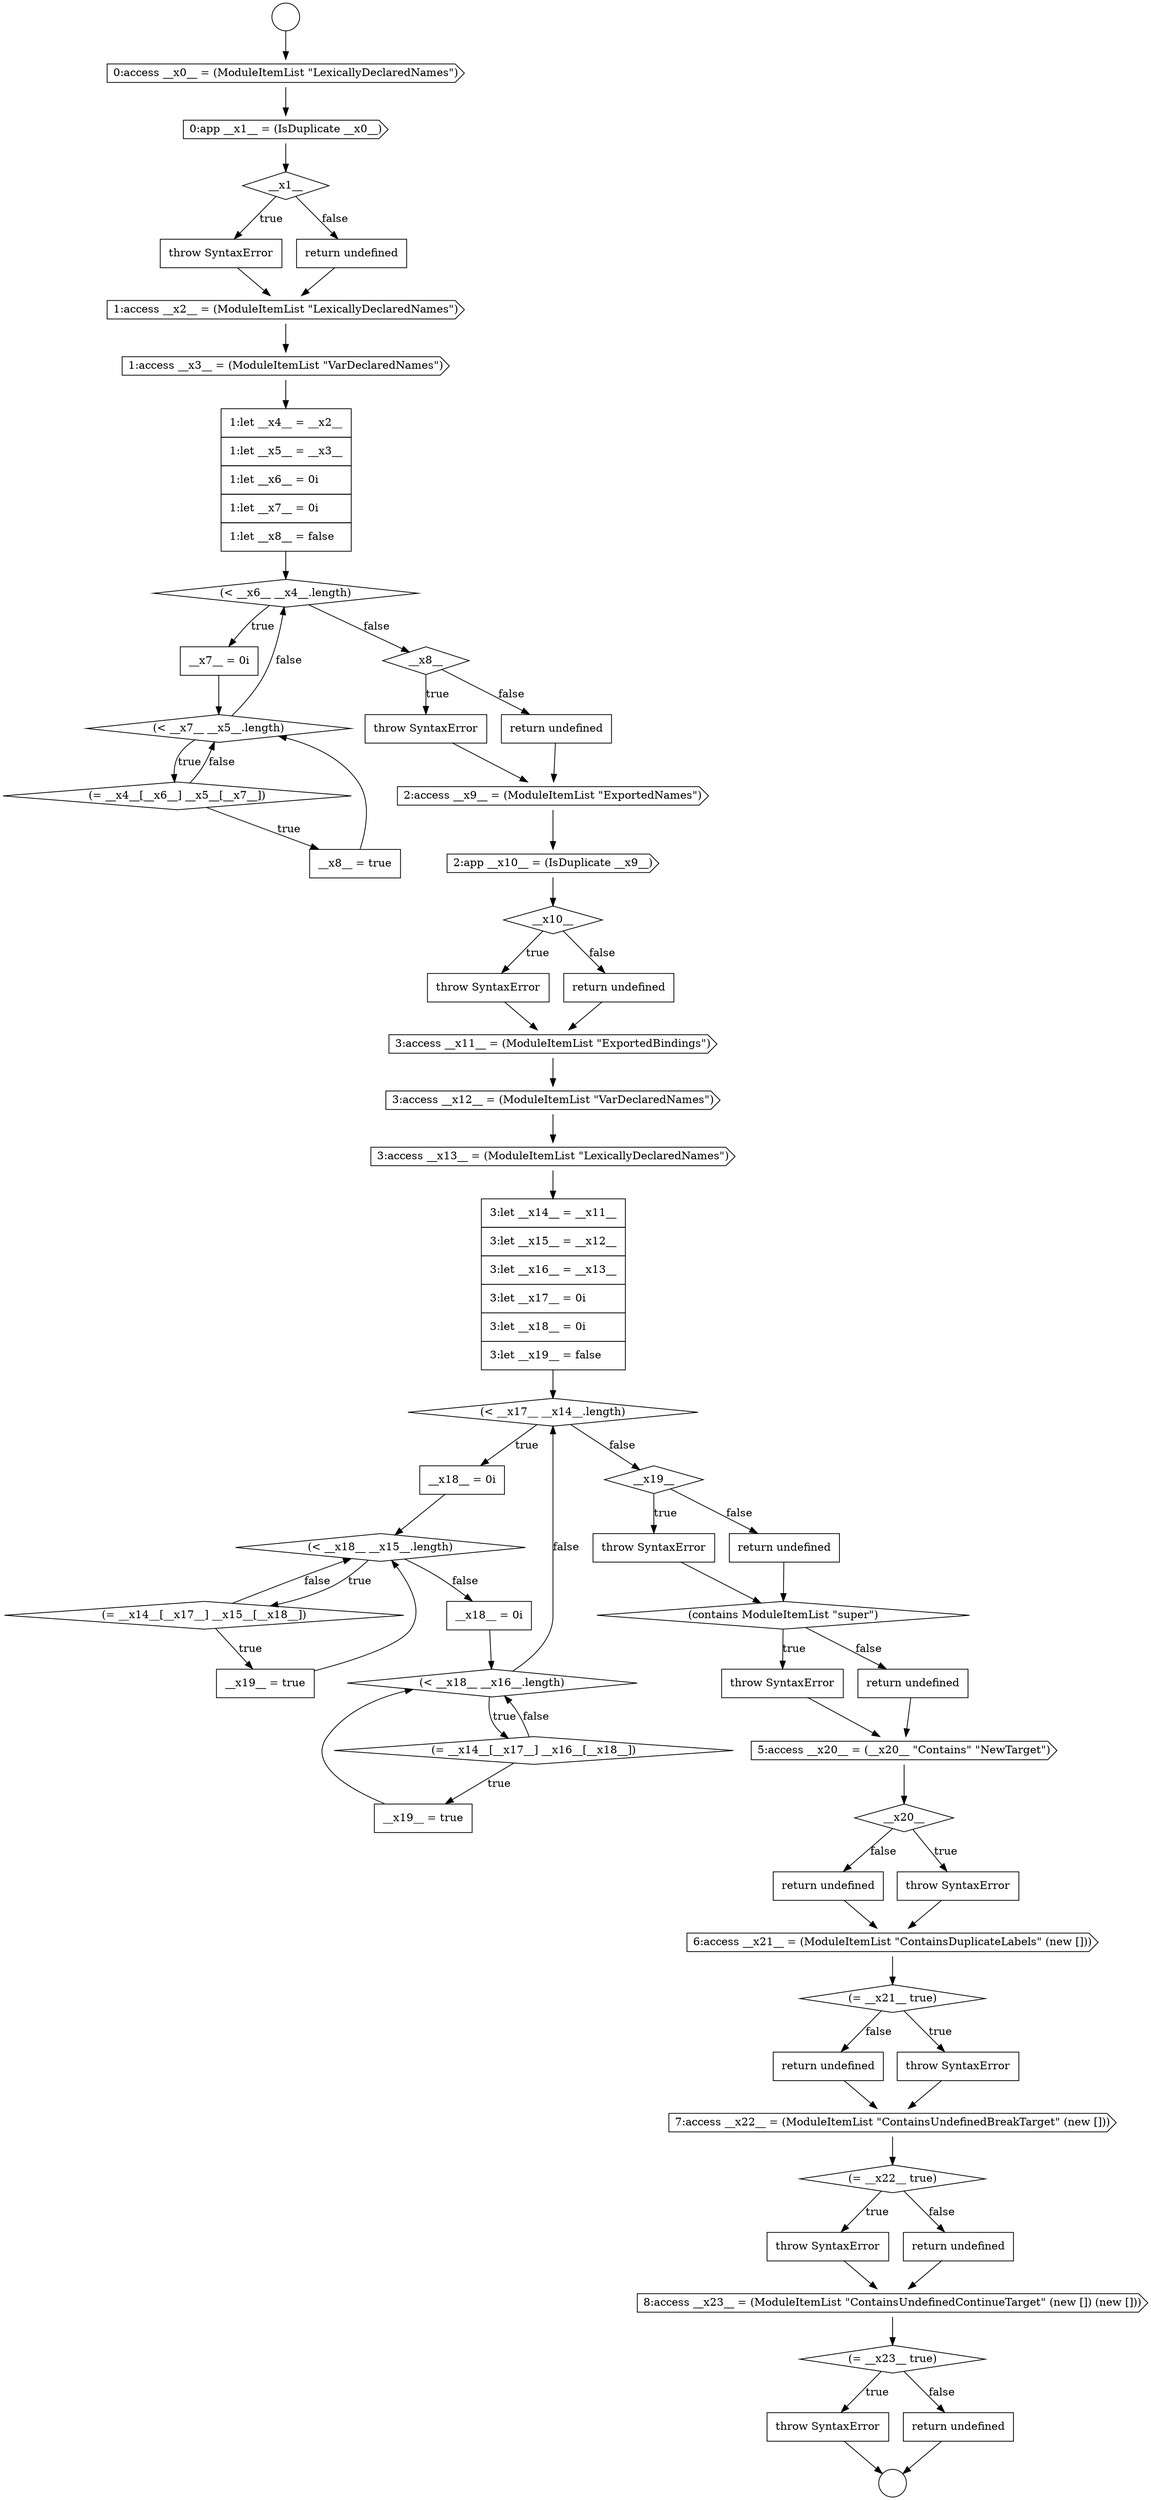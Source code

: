 digraph {
  node19374 [shape=cds, label=<<font color="black">2:access __x9__ = (ModuleItemList &quot;ExportedNames&quot;)</font>> color="black" fillcolor="white" style=filled]
  node19366 [shape=diamond, label=<<font color="black">(&lt; __x6__ __x4__.length)</font>> color="black" fillcolor="white" style=filled]
  node19376 [shape=diamond, label=<<font color="black">__x10__</font>> color="black" fillcolor="white" style=filled]
  node19377 [shape=none, margin=0, label=<<font color="black">
    <table border="0" cellborder="1" cellspacing="0" cellpadding="10">
      <tr><td align="left">throw SyntaxError</td></tr>
    </table>
  </font>> color="black" fillcolor="white" style=filled]
  node19397 [shape=none, margin=0, label=<<font color="black">
    <table border="0" cellborder="1" cellspacing="0" cellpadding="10">
      <tr><td align="left">return undefined</td></tr>
    </table>
  </font>> color="black" fillcolor="white" style=filled]
  node19363 [shape=cds, label=<<font color="black">1:access __x2__ = (ModuleItemList &quot;LexicallyDeclaredNames&quot;)</font>> color="black" fillcolor="white" style=filled]
  node19394 [shape=none, margin=0, label=<<font color="black">
    <table border="0" cellborder="1" cellspacing="0" cellpadding="10">
      <tr><td align="left">return undefined</td></tr>
    </table>
  </font>> color="black" fillcolor="white" style=filled]
  node19378 [shape=none, margin=0, label=<<font color="black">
    <table border="0" cellborder="1" cellspacing="0" cellpadding="10">
      <tr><td align="left">return undefined</td></tr>
    </table>
  </font>> color="black" fillcolor="white" style=filled]
  node19370 [shape=none, margin=0, label=<<font color="black">
    <table border="0" cellborder="1" cellspacing="0" cellpadding="10">
      <tr><td align="left">__x8__ = true</td></tr>
    </table>
  </font>> color="black" fillcolor="white" style=filled]
  node19364 [shape=cds, label=<<font color="black">1:access __x3__ = (ModuleItemList &quot;VarDeclaredNames&quot;)</font>> color="black" fillcolor="white" style=filled]
  node19406 [shape=cds, label=<<font color="black">7:access __x22__ = (ModuleItemList &quot;ContainsUndefinedBreakTarget&quot; (new []))</font>> color="black" fillcolor="white" style=filled]
  node19391 [shape=none, margin=0, label=<<font color="black">
    <table border="0" cellborder="1" cellspacing="0" cellpadding="10">
      <tr><td align="left">__x19__ = true</td></tr>
    </table>
  </font>> color="black" fillcolor="white" style=filled]
  node19410 [shape=cds, label=<<font color="black">8:access __x23__ = (ModuleItemList &quot;ContainsUndefinedContinueTarget&quot; (new []) (new []))</font>> color="black" fillcolor="white" style=filled]
  node19387 [shape=none, margin=0, label=<<font color="black">
    <table border="0" cellborder="1" cellspacing="0" cellpadding="10">
      <tr><td align="left">__x19__ = true</td></tr>
    </table>
  </font>> color="black" fillcolor="white" style=filled]
  node19382 [shape=none, margin=0, label=<<font color="black">
    <table border="0" cellborder="1" cellspacing="0" cellpadding="10">
      <tr><td align="left">3:let __x14__ = __x11__</td></tr>
      <tr><td align="left">3:let __x15__ = __x12__</td></tr>
      <tr><td align="left">3:let __x16__ = __x13__</td></tr>
      <tr><td align="left">3:let __x17__ = 0i</td></tr>
      <tr><td align="left">3:let __x18__ = 0i</td></tr>
      <tr><td align="left">3:let __x19__ = false</td></tr>
    </table>
  </font>> color="black" fillcolor="white" style=filled]
  node19359 [shape=cds, label=<<font color="black">0:app __x1__ = (IsDuplicate __x0__)</font>> color="black" fillcolor="white" style=filled]
  node19379 [shape=cds, label=<<font color="black">3:access __x11__ = (ModuleItemList &quot;ExportedBindings&quot;)</font>> color="black" fillcolor="white" style=filled]
  node19402 [shape=cds, label=<<font color="black">6:access __x21__ = (ModuleItemList &quot;ContainsDuplicateLabels&quot; (new []))</font>> color="black" fillcolor="white" style=filled]
  node19411 [shape=diamond, label=<<font color="black">(= __x23__ true)</font>> color="black" fillcolor="white" style=filled]
  node19386 [shape=diamond, label=<<font color="black">(= __x14__[__x17__] __x15__[__x18__])</font>> color="black" fillcolor="white" style=filled]
  node19401 [shape=none, margin=0, label=<<font color="black">
    <table border="0" cellborder="1" cellspacing="0" cellpadding="10">
      <tr><td align="left">return undefined</td></tr>
    </table>
  </font>> color="black" fillcolor="white" style=filled]
  node19361 [shape=none, margin=0, label=<<font color="black">
    <table border="0" cellborder="1" cellspacing="0" cellpadding="10">
      <tr><td align="left">throw SyntaxError</td></tr>
    </table>
  </font>> color="black" fillcolor="white" style=filled]
  node19396 [shape=none, margin=0, label=<<font color="black">
    <table border="0" cellborder="1" cellspacing="0" cellpadding="10">
      <tr><td align="left">throw SyntaxError</td></tr>
    </table>
  </font>> color="black" fillcolor="white" style=filled]
  node19390 [shape=diamond, label=<<font color="black">(= __x14__[__x17__] __x16__[__x18__])</font>> color="black" fillcolor="white" style=filled]
  node19369 [shape=diamond, label=<<font color="black">(= __x4__[__x6__] __x5__[__x7__])</font>> color="black" fillcolor="white" style=filled]
  node19405 [shape=none, margin=0, label=<<font color="black">
    <table border="0" cellborder="1" cellspacing="0" cellpadding="10">
      <tr><td align="left">return undefined</td></tr>
    </table>
  </font>> color="black" fillcolor="white" style=filled]
  node19373 [shape=none, margin=0, label=<<font color="black">
    <table border="0" cellborder="1" cellspacing="0" cellpadding="10">
      <tr><td align="left">return undefined</td></tr>
    </table>
  </font>> color="black" fillcolor="white" style=filled]
  node19358 [shape=cds, label=<<font color="black">0:access __x0__ = (ModuleItemList &quot;LexicallyDeclaredNames&quot;)</font>> color="black" fillcolor="white" style=filled]
  node19393 [shape=none, margin=0, label=<<font color="black">
    <table border="0" cellborder="1" cellspacing="0" cellpadding="10">
      <tr><td align="left">throw SyntaxError</td></tr>
    </table>
  </font>> color="black" fillcolor="white" style=filled]
  node19383 [shape=diamond, label=<<font color="black">(&lt; __x17__ __x14__.length)</font>> color="black" fillcolor="white" style=filled]
  node19398 [shape=cds, label=<<font color="black">5:access __x20__ = (__x20__ &quot;Contains&quot; &quot;NewTarget&quot;)</font>> color="black" fillcolor="white" style=filled]
  node19380 [shape=cds, label=<<font color="black">3:access __x12__ = (ModuleItemList &quot;VarDeclaredNames&quot;)</font>> color="black" fillcolor="white" style=filled]
  node19365 [shape=none, margin=0, label=<<font color="black">
    <table border="0" cellborder="1" cellspacing="0" cellpadding="10">
      <tr><td align="left">1:let __x4__ = __x2__</td></tr>
      <tr><td align="left">1:let __x5__ = __x3__</td></tr>
      <tr><td align="left">1:let __x6__ = 0i</td></tr>
      <tr><td align="left">1:let __x7__ = 0i</td></tr>
      <tr><td align="left">1:let __x8__ = false</td></tr>
    </table>
  </font>> color="black" fillcolor="white" style=filled]
  node19412 [shape=none, margin=0, label=<<font color="black">
    <table border="0" cellborder="1" cellspacing="0" cellpadding="10">
      <tr><td align="left">throw SyntaxError</td></tr>
    </table>
  </font>> color="black" fillcolor="white" style=filled]
  node19381 [shape=cds, label=<<font color="black">3:access __x13__ = (ModuleItemList &quot;LexicallyDeclaredNames&quot;)</font>> color="black" fillcolor="white" style=filled]
  node19408 [shape=none, margin=0, label=<<font color="black">
    <table border="0" cellborder="1" cellspacing="0" cellpadding="10">
      <tr><td align="left">throw SyntaxError</td></tr>
    </table>
  </font>> color="black" fillcolor="white" style=filled]
  node19385 [shape=diamond, label=<<font color="black">(&lt; __x18__ __x15__.length)</font>> color="black" fillcolor="white" style=filled]
  node19372 [shape=none, margin=0, label=<<font color="black">
    <table border="0" cellborder="1" cellspacing="0" cellpadding="10">
      <tr><td align="left">throw SyntaxError</td></tr>
    </table>
  </font>> color="black" fillcolor="white" style=filled]
  node19362 [shape=none, margin=0, label=<<font color="black">
    <table border="0" cellborder="1" cellspacing="0" cellpadding="10">
      <tr><td align="left">return undefined</td></tr>
    </table>
  </font>> color="black" fillcolor="white" style=filled]
  node19357 [shape=circle label=" " color="black" fillcolor="white" style=filled]
  node19404 [shape=none, margin=0, label=<<font color="black">
    <table border="0" cellborder="1" cellspacing="0" cellpadding="10">
      <tr><td align="left">throw SyntaxError</td></tr>
    </table>
  </font>> color="black" fillcolor="white" style=filled]
  node19389 [shape=diamond, label=<<font color="black">(&lt; __x18__ __x16__.length)</font>> color="black" fillcolor="white" style=filled]
  node19409 [shape=none, margin=0, label=<<font color="black">
    <table border="0" cellborder="1" cellspacing="0" cellpadding="10">
      <tr><td align="left">return undefined</td></tr>
    </table>
  </font>> color="black" fillcolor="white" style=filled]
  node19384 [shape=none, margin=0, label=<<font color="black">
    <table border="0" cellborder="1" cellspacing="0" cellpadding="10">
      <tr><td align="left">__x18__ = 0i</td></tr>
    </table>
  </font>> color="black" fillcolor="white" style=filled]
  node19399 [shape=diamond, label=<<font color="black">__x20__</font>> color="black" fillcolor="white" style=filled]
  node19367 [shape=none, margin=0, label=<<font color="black">
    <table border="0" cellborder="1" cellspacing="0" cellpadding="10">
      <tr><td align="left">__x7__ = 0i</td></tr>
    </table>
  </font>> color="black" fillcolor="white" style=filled]
  node19392 [shape=diamond, label=<<font color="black">__x19__</font>> color="black" fillcolor="white" style=filled]
  node19407 [shape=diamond, label=<<font color="black">(= __x22__ true)</font>> color="black" fillcolor="white" style=filled]
  node19375 [shape=cds, label=<<font color="black">2:app __x10__ = (IsDuplicate __x9__)</font>> color="black" fillcolor="white" style=filled]
  node19388 [shape=none, margin=0, label=<<font color="black">
    <table border="0" cellborder="1" cellspacing="0" cellpadding="10">
      <tr><td align="left">__x18__ = 0i</td></tr>
    </table>
  </font>> color="black" fillcolor="white" style=filled]
  node19356 [shape=circle label=" " color="black" fillcolor="white" style=filled]
  node19403 [shape=diamond, label=<<font color="black">(= __x21__ true)</font>> color="black" fillcolor="white" style=filled]
  node19371 [shape=diamond, label=<<font color="black">__x8__</font>> color="black" fillcolor="white" style=filled]
  node19368 [shape=diamond, label=<<font color="black">(&lt; __x7__ __x5__.length)</font>> color="black" fillcolor="white" style=filled]
  node19360 [shape=diamond, label=<<font color="black">__x1__</font>> color="black" fillcolor="white" style=filled]
  node19395 [shape=diamond, label=<<font color="black">(contains ModuleItemList &quot;super&quot;)</font>> color="black" fillcolor="white" style=filled]
  node19400 [shape=none, margin=0, label=<<font color="black">
    <table border="0" cellborder="1" cellspacing="0" cellpadding="10">
      <tr><td align="left">throw SyntaxError</td></tr>
    </table>
  </font>> color="black" fillcolor="white" style=filled]
  node19413 [shape=none, margin=0, label=<<font color="black">
    <table border="0" cellborder="1" cellspacing="0" cellpadding="10">
      <tr><td align="left">return undefined</td></tr>
    </table>
  </font>> color="black" fillcolor="white" style=filled]
  node19374 -> node19375 [ color="black"]
  node19364 -> node19365 [ color="black"]
  node19395 -> node19396 [label=<<font color="black">true</font>> color="black"]
  node19395 -> node19397 [label=<<font color="black">false</font>> color="black"]
  node19384 -> node19385 [ color="black"]
  node19359 -> node19360 [ color="black"]
  node19398 -> node19399 [ color="black"]
  node19373 -> node19374 [ color="black"]
  node19388 -> node19389 [ color="black"]
  node19391 -> node19389 [ color="black"]
  node19400 -> node19402 [ color="black"]
  node19387 -> node19385 [ color="black"]
  node19413 -> node19357 [ color="black"]
  node19408 -> node19410 [ color="black"]
  node19358 -> node19359 [ color="black"]
  node19412 -> node19357 [ color="black"]
  node19386 -> node19387 [label=<<font color="black">true</font>> color="black"]
  node19386 -> node19385 [label=<<font color="black">false</font>> color="black"]
  node19378 -> node19379 [ color="black"]
  node19405 -> node19406 [ color="black"]
  node19385 -> node19386 [label=<<font color="black">true</font>> color="black"]
  node19385 -> node19388 [label=<<font color="black">false</font>> color="black"]
  node19383 -> node19384 [label=<<font color="black">true</font>> color="black"]
  node19383 -> node19392 [label=<<font color="black">false</font>> color="black"]
  node19397 -> node19398 [ color="black"]
  node19381 -> node19382 [ color="black"]
  node19356 -> node19358 [ color="black"]
  node19396 -> node19398 [ color="black"]
  node19361 -> node19363 [ color="black"]
  node19366 -> node19367 [label=<<font color="black">true</font>> color="black"]
  node19366 -> node19371 [label=<<font color="black">false</font>> color="black"]
  node19375 -> node19376 [ color="black"]
  node19370 -> node19368 [ color="black"]
  node19406 -> node19407 [ color="black"]
  node19401 -> node19402 [ color="black"]
  node19368 -> node19369 [label=<<font color="black">true</font>> color="black"]
  node19368 -> node19366 [label=<<font color="black">false</font>> color="black"]
  node19411 -> node19412 [label=<<font color="black">true</font>> color="black"]
  node19411 -> node19413 [label=<<font color="black">false</font>> color="black"]
  node19392 -> node19393 [label=<<font color="black">true</font>> color="black"]
  node19392 -> node19394 [label=<<font color="black">false</font>> color="black"]
  node19377 -> node19379 [ color="black"]
  node19409 -> node19410 [ color="black"]
  node19363 -> node19364 [ color="black"]
  node19380 -> node19381 [ color="black"]
  node19369 -> node19370 [label=<<font color="black">true</font>> color="black"]
  node19369 -> node19368 [label=<<font color="black">false</font>> color="black"]
  node19371 -> node19372 [label=<<font color="black">true</font>> color="black"]
  node19371 -> node19373 [label=<<font color="black">false</font>> color="black"]
  node19362 -> node19363 [ color="black"]
  node19389 -> node19390 [label=<<font color="black">true</font>> color="black"]
  node19389 -> node19383 [label=<<font color="black">false</font>> color="black"]
  node19402 -> node19403 [ color="black"]
  node19367 -> node19368 [ color="black"]
  node19379 -> node19380 [ color="black"]
  node19372 -> node19374 [ color="black"]
  node19403 -> node19404 [label=<<font color="black">true</font>> color="black"]
  node19403 -> node19405 [label=<<font color="black">false</font>> color="black"]
  node19382 -> node19383 [ color="black"]
  node19410 -> node19411 [ color="black"]
  node19376 -> node19377 [label=<<font color="black">true</font>> color="black"]
  node19376 -> node19378 [label=<<font color="black">false</font>> color="black"]
  node19404 -> node19406 [ color="black"]
  node19360 -> node19361 [label=<<font color="black">true</font>> color="black"]
  node19360 -> node19362 [label=<<font color="black">false</font>> color="black"]
  node19407 -> node19408 [label=<<font color="black">true</font>> color="black"]
  node19407 -> node19409 [label=<<font color="black">false</font>> color="black"]
  node19365 -> node19366 [ color="black"]
  node19390 -> node19391 [label=<<font color="black">true</font>> color="black"]
  node19390 -> node19389 [label=<<font color="black">false</font>> color="black"]
  node19393 -> node19395 [ color="black"]
  node19394 -> node19395 [ color="black"]
  node19399 -> node19400 [label=<<font color="black">true</font>> color="black"]
  node19399 -> node19401 [label=<<font color="black">false</font>> color="black"]
}
